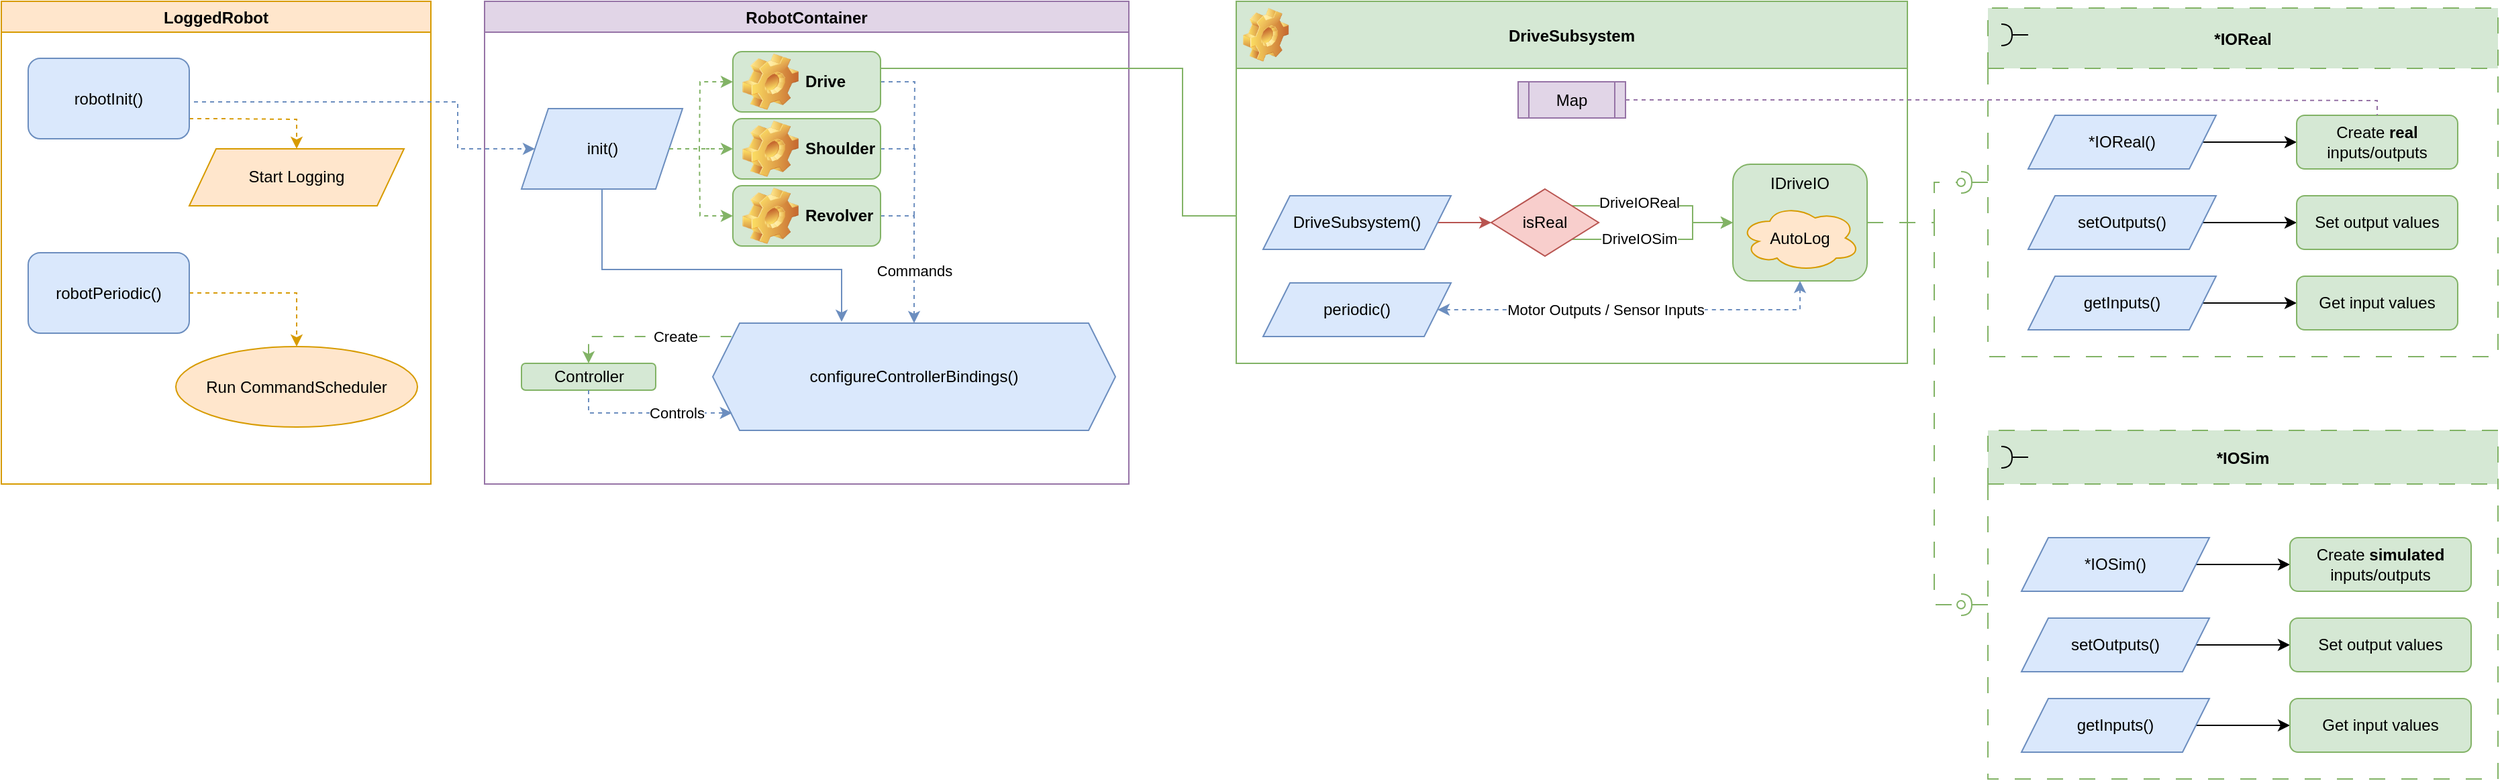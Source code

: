 <mxfile version="24.7.7">
  <diagram name="Page-1" id="Vy45K44pnI3rE00bmA9Q">
    <mxGraphModel dx="2317" dy="1123" grid="1" gridSize="10" guides="1" tooltips="1" connect="1" arrows="1" fold="1" page="1" pageScale="1" pageWidth="3300" pageHeight="4681" math="0" shadow="0">
      <root>
        <mxCell id="0" />
        <mxCell id="1" parent="0" />
        <mxCell id="bJWbOzvseAKrj_dVcD71-1" value="RobotContainer" style="swimlane;fillColor=#e1d5e7;strokeColor=#9673a6;" parent="1" vertex="1">
          <mxGeometry x="560" y="40" width="480" height="360" as="geometry">
            <mxRectangle x="560" y="40" width="130" height="30" as="alternateBounds" />
          </mxGeometry>
        </mxCell>
        <mxCell id="bJWbOzvseAKrj_dVcD71-17" style="edgeStyle=orthogonalEdgeStyle;rounded=0;orthogonalLoop=1;jettySize=auto;html=1;exitX=0.5;exitY=1;exitDx=0;exitDy=0;entryX=0.32;entryY=-0.012;entryDx=0;entryDy=0;entryPerimeter=0;fillColor=#dae8fc;strokeColor=#6c8ebf;" parent="bJWbOzvseAKrj_dVcD71-1" source="bJWbOzvseAKrj_dVcD71-6" target="bJWbOzvseAKrj_dVcD71-10" edge="1">
          <mxGeometry relative="1" as="geometry">
            <Array as="points">
              <mxPoint x="88" y="200" />
              <mxPoint x="266" y="200" />
            </Array>
          </mxGeometry>
        </mxCell>
        <mxCell id="bJWbOzvseAKrj_dVcD71-6" value="init()" style="shape=parallelogram;perimeter=parallelogramPerimeter;whiteSpace=wrap;html=1;fixedSize=1;fillColor=#dae8fc;strokeColor=#6c8ebf;" parent="bJWbOzvseAKrj_dVcD71-1" vertex="1">
          <mxGeometry x="27.5" y="80" width="120" height="60" as="geometry" />
        </mxCell>
        <mxCell id="bJWbOzvseAKrj_dVcD71-10" value="configureControllerBindings()" style="shape=hexagon;perimeter=hexagonPerimeter2;whiteSpace=wrap;html=1;fixedSize=1;fillColor=#dae8fc;strokeColor=#6c8ebf;rounded=0;" parent="bJWbOzvseAKrj_dVcD71-1" vertex="1">
          <mxGeometry x="170" y="240" width="300" height="80" as="geometry" />
        </mxCell>
        <mxCell id="bJWbOzvseAKrj_dVcD71-41" style="edgeStyle=orthogonalEdgeStyle;rounded=0;orthogonalLoop=1;jettySize=auto;html=1;exitX=0.5;exitY=0;exitDx=0;exitDy=0;entryX=0.052;entryY=0.125;entryDx=0;entryDy=0;entryPerimeter=0;dashed=1;startArrow=classic;startFill=1;endArrow=none;endFill=0;dashPattern=8 8;fillColor=#d5e8d4;strokeColor=#82b366;" parent="bJWbOzvseAKrj_dVcD71-1" source="bJWbOzvseAKrj_dVcD71-12" target="bJWbOzvseAKrj_dVcD71-10" edge="1">
          <mxGeometry relative="1" as="geometry">
            <Array as="points">
              <mxPoint x="78" y="250" />
            </Array>
          </mxGeometry>
        </mxCell>
        <mxCell id="bJWbOzvseAKrj_dVcD71-42" value="Create" style="edgeLabel;html=1;align=center;verticalAlign=middle;resizable=0;points=[];" parent="bJWbOzvseAKrj_dVcD71-41" vertex="1" connectable="0">
          <mxGeometry x="-0.139" y="-2" relative="1" as="geometry">
            <mxPoint x="29" y="-2" as="offset" />
          </mxGeometry>
        </mxCell>
        <mxCell id="bJWbOzvseAKrj_dVcD71-12" value="Controller" style="rounded=1;whiteSpace=wrap;html=1;fillColor=#d5e8d4;strokeColor=#82b366;" parent="bJWbOzvseAKrj_dVcD71-1" vertex="1">
          <mxGeometry x="27.5" y="270" width="100" height="20" as="geometry" />
        </mxCell>
        <mxCell id="bJWbOzvseAKrj_dVcD71-13" style="edgeStyle=orthogonalEdgeStyle;rounded=0;orthogonalLoop=1;jettySize=auto;html=1;exitX=0.5;exitY=1;exitDx=0;exitDy=0;entryX=0.048;entryY=0.842;entryDx=0;entryDy=0;dashed=1;entryPerimeter=0;fillColor=#dae8fc;strokeColor=#6c8ebf;" parent="bJWbOzvseAKrj_dVcD71-1" source="bJWbOzvseAKrj_dVcD71-12" target="bJWbOzvseAKrj_dVcD71-10" edge="1">
          <mxGeometry relative="1" as="geometry">
            <Array as="points">
              <mxPoint x="78" y="307" />
              <mxPoint x="184" y="307" />
            </Array>
          </mxGeometry>
        </mxCell>
        <mxCell id="bJWbOzvseAKrj_dVcD71-43" value="Controls" style="edgeLabel;html=1;align=center;verticalAlign=middle;resizable=0;points=[];" parent="bJWbOzvseAKrj_dVcD71-13" vertex="1" connectable="0">
          <mxGeometry x="0.03" relative="1" as="geometry">
            <mxPoint x="18" as="offset" />
          </mxGeometry>
        </mxCell>
        <mxCell id="bJWbOzvseAKrj_dVcD71-35" style="edgeStyle=orthogonalEdgeStyle;rounded=0;orthogonalLoop=1;jettySize=auto;html=1;exitX=0;exitY=0.5;exitDx=0;exitDy=0;dashed=1;endArrow=none;endFill=0;startArrow=classic;startFill=1;fillColor=#d5e8d4;strokeColor=#82b366;" parent="bJWbOzvseAKrj_dVcD71-1" source="bJWbOzvseAKrj_dVcD71-31" edge="1">
          <mxGeometry relative="1" as="geometry">
            <mxPoint x="160" y="110" as="targetPoint" />
          </mxGeometry>
        </mxCell>
        <mxCell id="bJWbOzvseAKrj_dVcD71-39" style="edgeStyle=orthogonalEdgeStyle;rounded=0;orthogonalLoop=1;jettySize=auto;html=1;exitX=1;exitY=0.5;exitDx=0;exitDy=0;endArrow=none;endFill=0;dashed=1;fillColor=#dae8fc;strokeColor=#6c8ebf;" parent="bJWbOzvseAKrj_dVcD71-1" source="bJWbOzvseAKrj_dVcD71-31" edge="1">
          <mxGeometry relative="1" as="geometry">
            <mxPoint x="320" y="110" as="targetPoint" />
          </mxGeometry>
        </mxCell>
        <mxCell id="bJWbOzvseAKrj_dVcD71-31" value="&lt;div&gt;Drive&lt;/div&gt;" style="label;whiteSpace=wrap;html=1;image=img/clipart/Gear_128x128.png;fillColor=#d5e8d4;strokeColor=#82b366;" parent="bJWbOzvseAKrj_dVcD71-1" vertex="1">
          <mxGeometry x="185" y="37.5" width="110" height="45" as="geometry" />
        </mxCell>
        <mxCell id="bJWbOzvseAKrj_dVcD71-38" style="edgeStyle=orthogonalEdgeStyle;rounded=0;orthogonalLoop=1;jettySize=auto;html=1;exitX=1;exitY=0.5;exitDx=0;exitDy=0;endArrow=none;endFill=0;dashed=1;fillColor=#dae8fc;strokeColor=#6c8ebf;" parent="bJWbOzvseAKrj_dVcD71-1" source="bJWbOzvseAKrj_dVcD71-32" edge="1">
          <mxGeometry relative="1" as="geometry">
            <mxPoint x="320" y="160" as="targetPoint" />
          </mxGeometry>
        </mxCell>
        <mxCell id="bJWbOzvseAKrj_dVcD71-32" value="Shoulder" style="label;whiteSpace=wrap;html=1;image=img/clipart/Gear_128x128.png;fillColor=#d5e8d4;strokeColor=#82b366;" parent="bJWbOzvseAKrj_dVcD71-1" vertex="1">
          <mxGeometry x="185" y="87.5" width="110" height="45" as="geometry" />
        </mxCell>
        <mxCell id="bJWbOzvseAKrj_dVcD71-36" style="edgeStyle=orthogonalEdgeStyle;rounded=0;orthogonalLoop=1;jettySize=auto;html=1;exitX=0;exitY=0.5;exitDx=0;exitDy=0;endArrow=none;endFill=0;startArrow=classic;startFill=1;dashed=1;fillColor=#d5e8d4;strokeColor=#82b366;" parent="bJWbOzvseAKrj_dVcD71-1" source="bJWbOzvseAKrj_dVcD71-33" edge="1">
          <mxGeometry relative="1" as="geometry">
            <mxPoint x="160" y="110" as="targetPoint" />
          </mxGeometry>
        </mxCell>
        <mxCell id="bJWbOzvseAKrj_dVcD71-37" style="edgeStyle=orthogonalEdgeStyle;rounded=0;orthogonalLoop=1;jettySize=auto;html=1;exitX=1;exitY=0.5;exitDx=0;exitDy=0;entryX=0.5;entryY=0;entryDx=0;entryDy=0;dashed=1;fillColor=#dae8fc;strokeColor=#6c8ebf;" parent="bJWbOzvseAKrj_dVcD71-1" source="bJWbOzvseAKrj_dVcD71-33" target="bJWbOzvseAKrj_dVcD71-10" edge="1">
          <mxGeometry relative="1" as="geometry" />
        </mxCell>
        <mxCell id="bJWbOzvseAKrj_dVcD71-40" value="Commands" style="edgeLabel;html=1;align=center;verticalAlign=middle;resizable=0;points=[];" parent="bJWbOzvseAKrj_dVcD71-37" vertex="1" connectable="0">
          <mxGeometry x="0.26" y="4" relative="1" as="geometry">
            <mxPoint x="-4" as="offset" />
          </mxGeometry>
        </mxCell>
        <mxCell id="bJWbOzvseAKrj_dVcD71-33" value="Revolver" style="label;whiteSpace=wrap;html=1;image=img/clipart/Gear_128x128.png;fillColor=#d5e8d4;strokeColor=#82b366;" parent="bJWbOzvseAKrj_dVcD71-1" vertex="1">
          <mxGeometry x="185" y="137.5" width="110" height="45" as="geometry" />
        </mxCell>
        <mxCell id="bJWbOzvseAKrj_dVcD71-34" style="edgeStyle=orthogonalEdgeStyle;rounded=0;orthogonalLoop=1;jettySize=auto;html=1;exitX=1;exitY=0.5;exitDx=0;exitDy=0;entryX=0;entryY=0.5;entryDx=0;entryDy=0;dashed=1;fillColor=#d5e8d4;strokeColor=#82b366;" parent="bJWbOzvseAKrj_dVcD71-1" source="bJWbOzvseAKrj_dVcD71-6" target="bJWbOzvseAKrj_dVcD71-32" edge="1">
          <mxGeometry relative="1" as="geometry" />
        </mxCell>
        <mxCell id="bJWbOzvseAKrj_dVcD71-20" value="LoggedRobot" style="swimlane;strokeColor=#d79b00;fillColor=#ffe6cc;" parent="1" vertex="1">
          <mxGeometry x="200" y="40" width="320" height="360" as="geometry" />
        </mxCell>
        <mxCell id="bJWbOzvseAKrj_dVcD71-76" style="edgeStyle=orthogonalEdgeStyle;rounded=0;orthogonalLoop=1;jettySize=auto;html=1;exitX=1;exitY=0.75;exitDx=0;exitDy=0;entryX=0.5;entryY=0;entryDx=0;entryDy=0;dashed=1;fillColor=#ffe6cc;strokeColor=#d79b00;" parent="bJWbOzvseAKrj_dVcD71-20" source="bJWbOzvseAKrj_dVcD71-21" target="bJWbOzvseAKrj_dVcD71-23" edge="1">
          <mxGeometry relative="1" as="geometry">
            <Array as="points">
              <mxPoint x="160" y="88" />
              <mxPoint x="220" y="88" />
            </Array>
          </mxGeometry>
        </mxCell>
        <mxCell id="bJWbOzvseAKrj_dVcD71-21" value="robotInit()" style="rounded=1;whiteSpace=wrap;html=1;fillColor=#dae8fc;strokeColor=#6c8ebf;" parent="bJWbOzvseAKrj_dVcD71-20" vertex="1">
          <mxGeometry x="20" y="42.5" width="120" height="60" as="geometry" />
        </mxCell>
        <mxCell id="bJWbOzvseAKrj_dVcD71-23" value="Start Logging" style="shape=parallelogram;perimeter=parallelogramPerimeter;whiteSpace=wrap;html=1;fixedSize=1;fillColor=#ffe6cc;strokeColor=#d79b00;" parent="bJWbOzvseAKrj_dVcD71-20" vertex="1">
          <mxGeometry x="140" y="110" width="160" height="42.5" as="geometry" />
        </mxCell>
        <mxCell id="bJWbOzvseAKrj_dVcD71-27" style="edgeStyle=orthogonalEdgeStyle;rounded=0;orthogonalLoop=1;jettySize=auto;html=1;exitX=1;exitY=0.5;exitDx=0;exitDy=0;entryX=0.5;entryY=0;entryDx=0;entryDy=0;dashed=1;fillColor=#ffe6cc;strokeColor=#d79b00;" parent="bJWbOzvseAKrj_dVcD71-20" source="bJWbOzvseAKrj_dVcD71-25" target="bJWbOzvseAKrj_dVcD71-26" edge="1">
          <mxGeometry relative="1" as="geometry" />
        </mxCell>
        <mxCell id="bJWbOzvseAKrj_dVcD71-25" value="&lt;div&gt;robotPeriodic()&lt;/div&gt;" style="rounded=1;whiteSpace=wrap;html=1;fillColor=#dae8fc;strokeColor=#6c8ebf;" parent="bJWbOzvseAKrj_dVcD71-20" vertex="1">
          <mxGeometry x="20" y="187.5" width="120" height="60" as="geometry" />
        </mxCell>
        <mxCell id="bJWbOzvseAKrj_dVcD71-26" value="Run CommandScheduler" style="ellipse;whiteSpace=wrap;html=1;fillColor=#ffe6cc;strokeColor=#d79b00;" parent="bJWbOzvseAKrj_dVcD71-20" vertex="1">
          <mxGeometry x="130" y="257.5" width="180" height="60" as="geometry" />
        </mxCell>
        <mxCell id="bJWbOzvseAKrj_dVcD71-30" style="edgeStyle=orthogonalEdgeStyle;rounded=0;orthogonalLoop=1;jettySize=auto;html=1;exitX=1;exitY=0.5;exitDx=0;exitDy=0;entryX=0;entryY=0.5;entryDx=0;entryDy=0;dashed=1;fillColor=#dae8fc;strokeColor=#6c8ebf;" parent="1" source="bJWbOzvseAKrj_dVcD71-21" target="bJWbOzvseAKrj_dVcD71-6" edge="1">
          <mxGeometry relative="1" as="geometry">
            <Array as="points">
              <mxPoint x="540" y="115" />
              <mxPoint x="540" y="150" />
            </Array>
          </mxGeometry>
        </mxCell>
        <mxCell id="bJWbOzvseAKrj_dVcD71-51" value="DriveSubsystem" style="swimlane;startSize=50;align=center;fillColor=#d5e8d4;strokeColor=#82b366;" parent="1" vertex="1">
          <mxGeometry x="1120" y="40" width="500" height="270" as="geometry" />
        </mxCell>
        <mxCell id="bJWbOzvseAKrj_dVcD71-53" value="" style="shape=image;html=1;verticalLabelPosition=bottom;verticalAlign=top;imageAspect=1;aspect=fixed;image=img/clipart/Gear_128x128.png" parent="bJWbOzvseAKrj_dVcD71-51" vertex="1">
          <mxGeometry x="5" y="5" width="34.1" height="40" as="geometry" />
        </mxCell>
        <mxCell id="bJWbOzvseAKrj_dVcD71-54" value="Map" style="shape=process;whiteSpace=wrap;html=1;backgroundOutline=1;fillColor=#e1d5e7;strokeColor=#9673a6;" parent="bJWbOzvseAKrj_dVcD71-51" vertex="1">
          <mxGeometry x="210" y="60" width="80" height="27" as="geometry" />
        </mxCell>
        <mxCell id="bJWbOzvseAKrj_dVcD71-58" style="edgeStyle=orthogonalEdgeStyle;rounded=0;orthogonalLoop=1;jettySize=auto;html=1;exitX=1;exitY=0.5;exitDx=0;exitDy=0;fillColor=#f8cecc;strokeColor=#b85450;" parent="bJWbOzvseAKrj_dVcD71-51" source="bJWbOzvseAKrj_dVcD71-56" target="bJWbOzvseAKrj_dVcD71-57" edge="1">
          <mxGeometry relative="1" as="geometry" />
        </mxCell>
        <mxCell id="bJWbOzvseAKrj_dVcD71-56" value="DriveSubsystem()" style="shape=parallelogram;perimeter=parallelogramPerimeter;whiteSpace=wrap;html=1;fixedSize=1;fillColor=#dae8fc;strokeColor=#6c8ebf;" parent="bJWbOzvseAKrj_dVcD71-51" vertex="1">
          <mxGeometry x="20.0" y="145" width="140" height="40" as="geometry" />
        </mxCell>
        <mxCell id="qAQGIBkAMa0uFz8IjzhY-52" value="DriveIOReal" style="edgeStyle=orthogonalEdgeStyle;rounded=0;orthogonalLoop=1;jettySize=auto;html=1;exitX=1;exitY=0;exitDx=0;exitDy=0;entryX=0;entryY=0.5;entryDx=0;entryDy=0;fillColor=#d5e8d4;strokeColor=#82b366;" edge="1" parent="bJWbOzvseAKrj_dVcD71-51" source="bJWbOzvseAKrj_dVcD71-57" target="bJWbOzvseAKrj_dVcD71-59">
          <mxGeometry x="-0.245" y="3" relative="1" as="geometry">
            <Array as="points">
              <mxPoint x="340" y="152" />
              <mxPoint x="340" y="165" />
            </Array>
            <mxPoint as="offset" />
          </mxGeometry>
        </mxCell>
        <mxCell id="qAQGIBkAMa0uFz8IjzhY-60" style="edgeStyle=orthogonalEdgeStyle;rounded=0;orthogonalLoop=1;jettySize=auto;html=1;exitX=1;exitY=1;exitDx=0;exitDy=0;entryX=0;entryY=0.5;entryDx=0;entryDy=0;fillColor=#d5e8d4;strokeColor=#82b366;" edge="1" parent="bJWbOzvseAKrj_dVcD71-51" source="bJWbOzvseAKrj_dVcD71-57" target="bJWbOzvseAKrj_dVcD71-59">
          <mxGeometry relative="1" as="geometry">
            <Array as="points">
              <mxPoint x="340" y="177" />
              <mxPoint x="340" y="165" />
            </Array>
          </mxGeometry>
        </mxCell>
        <mxCell id="qAQGIBkAMa0uFz8IjzhY-61" value="DriveIOSim" style="edgeLabel;html=1;align=center;verticalAlign=middle;resizable=0;points=[];" vertex="1" connectable="0" parent="qAQGIBkAMa0uFz8IjzhY-60">
          <mxGeometry x="-0.452" y="-1" relative="1" as="geometry">
            <mxPoint x="13" y="-2" as="offset" />
          </mxGeometry>
        </mxCell>
        <mxCell id="bJWbOzvseAKrj_dVcD71-57" value="isReal" style="rhombus;whiteSpace=wrap;html=1;fillColor=#f8cecc;strokeColor=#b85450;" parent="bJWbOzvseAKrj_dVcD71-51" vertex="1">
          <mxGeometry x="190" y="140" width="80" height="50" as="geometry" />
        </mxCell>
        <mxCell id="qAQGIBkAMa0uFz8IjzhY-58" style="edgeStyle=orthogonalEdgeStyle;rounded=0;orthogonalLoop=1;jettySize=auto;html=1;exitX=1;exitY=0.5;exitDx=0;exitDy=0;endArrow=oval;endFill=0;fillColor=#d5e8d4;strokeColor=#82b366;dashed=1;dashPattern=12 12;" edge="1" parent="bJWbOzvseAKrj_dVcD71-51" source="bJWbOzvseAKrj_dVcD71-59">
          <mxGeometry relative="1" as="geometry">
            <mxPoint x="540" y="450" as="targetPoint" />
            <Array as="points">
              <mxPoint x="520" y="165" />
              <mxPoint x="520" y="450" />
            </Array>
          </mxGeometry>
        </mxCell>
        <mxCell id="bJWbOzvseAKrj_dVcD71-59" value="IDriveIO" style="rounded=1;whiteSpace=wrap;html=1;fillColor=#d5e8d4;strokeColor=#82b366;verticalAlign=top;" parent="bJWbOzvseAKrj_dVcD71-51" vertex="1">
          <mxGeometry x="370" y="121.5" width="100" height="87" as="geometry" />
        </mxCell>
        <mxCell id="bJWbOzvseAKrj_dVcD71-67" style="edgeStyle=orthogonalEdgeStyle;rounded=0;orthogonalLoop=1;jettySize=auto;html=1;exitX=1;exitY=0.5;exitDx=0;exitDy=0;entryX=0.5;entryY=1;entryDx=0;entryDy=0;dashed=1;startArrow=classic;startFill=1;fillColor=#dae8fc;strokeColor=#6c8ebf;" parent="bJWbOzvseAKrj_dVcD71-51" source="bJWbOzvseAKrj_dVcD71-65" target="bJWbOzvseAKrj_dVcD71-59" edge="1">
          <mxGeometry relative="1" as="geometry" />
        </mxCell>
        <mxCell id="bJWbOzvseAKrj_dVcD71-69" value="Motor Outputs / Sensor Inputs" style="edgeLabel;html=1;align=center;verticalAlign=middle;resizable=0;points=[];" parent="bJWbOzvseAKrj_dVcD71-67" vertex="1" connectable="0">
          <mxGeometry x="-0.563" relative="1" as="geometry">
            <mxPoint x="61" as="offset" />
          </mxGeometry>
        </mxCell>
        <mxCell id="bJWbOzvseAKrj_dVcD71-65" value="periodic()" style="shape=parallelogram;perimeter=parallelogramPerimeter;whiteSpace=wrap;html=1;fixedSize=1;fillColor=#dae8fc;strokeColor=#6c8ebf;" parent="bJWbOzvseAKrj_dVcD71-51" vertex="1">
          <mxGeometry x="20.0" y="210" width="140" height="40" as="geometry" />
        </mxCell>
        <mxCell id="bJWbOzvseAKrj_dVcD71-72" value="AutoLog" style="ellipse;shape=cloud;whiteSpace=wrap;html=1;fillColor=#ffe6cc;strokeColor=#d79b00;" parent="bJWbOzvseAKrj_dVcD71-51" vertex="1">
          <mxGeometry x="375" y="151.5" width="90" height="50" as="geometry" />
        </mxCell>
        <mxCell id="bJWbOzvseAKrj_dVcD71-52" style="edgeStyle=orthogonalEdgeStyle;rounded=0;orthogonalLoop=1;jettySize=auto;html=1;exitX=1;exitY=0.25;exitDx=0;exitDy=0;endArrow=none;endFill=0;fillColor=#d5e8d4;strokeColor=#82b366;" parent="1" source="bJWbOzvseAKrj_dVcD71-31" edge="1">
          <mxGeometry relative="1" as="geometry">
            <mxPoint x="1120" y="200" as="targetPoint" />
            <Array as="points">
              <mxPoint x="855" y="90" />
              <mxPoint x="1080" y="90" />
              <mxPoint x="1080" y="200" />
            </Array>
          </mxGeometry>
        </mxCell>
        <mxCell id="qAQGIBkAMa0uFz8IjzhY-57" style="edgeStyle=orthogonalEdgeStyle;rounded=0;orthogonalLoop=1;jettySize=auto;html=1;exitX=0;exitY=0.5;exitDx=0;exitDy=0;endArrow=halfCircle;endFill=0;fillColor=#d5e8d4;strokeColor=#82b366;" edge="1" parent="1" source="qAQGIBkAMa0uFz8IjzhY-1">
          <mxGeometry relative="1" as="geometry">
            <mxPoint x="1660.0" y="174.968" as="targetPoint" />
          </mxGeometry>
        </mxCell>
        <mxCell id="qAQGIBkAMa0uFz8IjzhY-1" value="*IOReal" style="swimlane;startSize=45;align=center;dashed=1;dashPattern=12 12;fillColor=#d5e8d4;strokeColor=#82b366;" vertex="1" parent="1">
          <mxGeometry x="1680" y="45" width="380" height="260" as="geometry" />
        </mxCell>
        <mxCell id="qAQGIBkAMa0uFz8IjzhY-19" style="edgeStyle=orthogonalEdgeStyle;rounded=0;orthogonalLoop=1;jettySize=auto;html=1;exitX=1;exitY=0.5;exitDx=0;exitDy=0;" edge="1" parent="qAQGIBkAMa0uFz8IjzhY-1" source="qAQGIBkAMa0uFz8IjzhY-6" target="qAQGIBkAMa0uFz8IjzhY-18">
          <mxGeometry relative="1" as="geometry" />
        </mxCell>
        <mxCell id="qAQGIBkAMa0uFz8IjzhY-6" value="*IOReal()" style="shape=parallelogram;perimeter=parallelogramPerimeter;whiteSpace=wrap;html=1;fixedSize=1;fillColor=#dae8fc;strokeColor=#6c8ebf;" vertex="1" parent="qAQGIBkAMa0uFz8IjzhY-1">
          <mxGeometry x="30.0" y="80" width="140" height="40" as="geometry" />
        </mxCell>
        <mxCell id="qAQGIBkAMa0uFz8IjzhY-18" value="Create &lt;b&gt;real &lt;/b&gt;inputs/outputs" style="rounded=1;whiteSpace=wrap;html=1;fillColor=#d5e8d4;strokeColor=#82b366;" vertex="1" parent="qAQGIBkAMa0uFz8IjzhY-1">
          <mxGeometry x="230" y="80" width="120" height="40" as="geometry" />
        </mxCell>
        <mxCell id="qAQGIBkAMa0uFz8IjzhY-20" style="edgeStyle=orthogonalEdgeStyle;rounded=0;orthogonalLoop=1;jettySize=auto;html=1;exitX=1;exitY=0.5;exitDx=0;exitDy=0;" edge="1" source="qAQGIBkAMa0uFz8IjzhY-21" target="qAQGIBkAMa0uFz8IjzhY-22" parent="qAQGIBkAMa0uFz8IjzhY-1">
          <mxGeometry relative="1" as="geometry" />
        </mxCell>
        <mxCell id="qAQGIBkAMa0uFz8IjzhY-21" value="setOutputs()" style="shape=parallelogram;perimeter=parallelogramPerimeter;whiteSpace=wrap;html=1;fixedSize=1;fillColor=#dae8fc;strokeColor=#6c8ebf;" vertex="1" parent="qAQGIBkAMa0uFz8IjzhY-1">
          <mxGeometry x="30" y="140" width="140" height="40" as="geometry" />
        </mxCell>
        <mxCell id="qAQGIBkAMa0uFz8IjzhY-22" value="Set output values" style="rounded=1;whiteSpace=wrap;html=1;fillColor=#d5e8d4;strokeColor=#82b366;" vertex="1" parent="qAQGIBkAMa0uFz8IjzhY-1">
          <mxGeometry x="230" y="140" width="120" height="40" as="geometry" />
        </mxCell>
        <mxCell id="qAQGIBkAMa0uFz8IjzhY-23" style="edgeStyle=orthogonalEdgeStyle;rounded=0;orthogonalLoop=1;jettySize=auto;html=1;exitX=1;exitY=0.5;exitDx=0;exitDy=0;" edge="1" source="qAQGIBkAMa0uFz8IjzhY-24" target="qAQGIBkAMa0uFz8IjzhY-25" parent="qAQGIBkAMa0uFz8IjzhY-1">
          <mxGeometry relative="1" as="geometry" />
        </mxCell>
        <mxCell id="qAQGIBkAMa0uFz8IjzhY-24" value="getInputs()" style="shape=parallelogram;perimeter=parallelogramPerimeter;whiteSpace=wrap;html=1;fixedSize=1;fillColor=#dae8fc;strokeColor=#6c8ebf;" vertex="1" parent="qAQGIBkAMa0uFz8IjzhY-1">
          <mxGeometry x="30" y="200" width="140" height="40" as="geometry" />
        </mxCell>
        <mxCell id="qAQGIBkAMa0uFz8IjzhY-25" value="Get input values" style="rounded=1;whiteSpace=wrap;html=1;fillColor=#d5e8d4;strokeColor=#82b366;" vertex="1" parent="qAQGIBkAMa0uFz8IjzhY-1">
          <mxGeometry x="230" y="200" width="120" height="40" as="geometry" />
        </mxCell>
        <mxCell id="qAQGIBkAMa0uFz8IjzhY-39" value="" style="rounded=0;orthogonalLoop=1;jettySize=auto;html=1;endArrow=halfCircle;endFill=0;endSize=6;strokeWidth=1;sketch=0;fontSize=12;curved=1;" edge="1" parent="qAQGIBkAMa0uFz8IjzhY-1">
          <mxGeometry relative="1" as="geometry">
            <mxPoint x="30.0" y="20" as="sourcePoint" />
            <mxPoint x="10.0" y="20" as="targetPoint" />
          </mxGeometry>
        </mxCell>
        <mxCell id="qAQGIBkAMa0uFz8IjzhY-40" value="" style="ellipse;whiteSpace=wrap;html=1;align=center;aspect=fixed;fillColor=none;strokeColor=none;resizable=0;perimeter=centerPerimeter;rotatable=0;allowArrows=0;points=[];outlineConnect=1;" vertex="1" parent="qAQGIBkAMa0uFz8IjzhY-1">
          <mxGeometry x="44.1" y="20" width="10" height="10" as="geometry" />
        </mxCell>
        <mxCell id="qAQGIBkAMa0uFz8IjzhY-26" value="*IOSim" style="swimlane;startSize=40;align=center;dashed=1;dashPattern=12 12;fillColor=#d5e8d4;strokeColor=#82b366;" vertex="1" parent="1">
          <mxGeometry x="1680" y="360" width="380" height="260" as="geometry" />
        </mxCell>
        <mxCell id="qAQGIBkAMa0uFz8IjzhY-28" style="edgeStyle=orthogonalEdgeStyle;rounded=0;orthogonalLoop=1;jettySize=auto;html=1;exitX=1;exitY=0.5;exitDx=0;exitDy=0;" edge="1" parent="qAQGIBkAMa0uFz8IjzhY-26" source="qAQGIBkAMa0uFz8IjzhY-29" target="qAQGIBkAMa0uFz8IjzhY-30">
          <mxGeometry relative="1" as="geometry" />
        </mxCell>
        <mxCell id="qAQGIBkAMa0uFz8IjzhY-29" value="*IOSim()" style="shape=parallelogram;perimeter=parallelogramPerimeter;whiteSpace=wrap;html=1;fixedSize=1;fillColor=#dae8fc;strokeColor=#6c8ebf;" vertex="1" parent="qAQGIBkAMa0uFz8IjzhY-26">
          <mxGeometry x="25.0" y="80" width="140" height="40" as="geometry" />
        </mxCell>
        <mxCell id="qAQGIBkAMa0uFz8IjzhY-30" value="Create &lt;b&gt;simulated&lt;/b&gt; inputs/outputs" style="rounded=1;whiteSpace=wrap;html=1;fillColor=#d5e8d4;strokeColor=#82b366;" vertex="1" parent="qAQGIBkAMa0uFz8IjzhY-26">
          <mxGeometry x="225" y="80" width="135" height="40" as="geometry" />
        </mxCell>
        <mxCell id="qAQGIBkAMa0uFz8IjzhY-31" style="edgeStyle=orthogonalEdgeStyle;rounded=0;orthogonalLoop=1;jettySize=auto;html=1;exitX=1;exitY=0.5;exitDx=0;exitDy=0;" edge="1" parent="qAQGIBkAMa0uFz8IjzhY-26" source="qAQGIBkAMa0uFz8IjzhY-32" target="qAQGIBkAMa0uFz8IjzhY-33">
          <mxGeometry relative="1" as="geometry" />
        </mxCell>
        <mxCell id="qAQGIBkAMa0uFz8IjzhY-32" value="setOutputs()" style="shape=parallelogram;perimeter=parallelogramPerimeter;whiteSpace=wrap;html=1;fixedSize=1;fillColor=#dae8fc;strokeColor=#6c8ebf;" vertex="1" parent="qAQGIBkAMa0uFz8IjzhY-26">
          <mxGeometry x="25" y="140" width="140" height="40" as="geometry" />
        </mxCell>
        <mxCell id="qAQGIBkAMa0uFz8IjzhY-33" value="Set output values" style="rounded=1;whiteSpace=wrap;html=1;fillColor=#d5e8d4;strokeColor=#82b366;" vertex="1" parent="qAQGIBkAMa0uFz8IjzhY-26">
          <mxGeometry x="225" y="140" width="135" height="40" as="geometry" />
        </mxCell>
        <mxCell id="qAQGIBkAMa0uFz8IjzhY-34" style="edgeStyle=orthogonalEdgeStyle;rounded=0;orthogonalLoop=1;jettySize=auto;html=1;exitX=1;exitY=0.5;exitDx=0;exitDy=0;" edge="1" parent="qAQGIBkAMa0uFz8IjzhY-26" source="qAQGIBkAMa0uFz8IjzhY-35" target="qAQGIBkAMa0uFz8IjzhY-36">
          <mxGeometry relative="1" as="geometry" />
        </mxCell>
        <mxCell id="qAQGIBkAMa0uFz8IjzhY-35" value="getInputs()" style="shape=parallelogram;perimeter=parallelogramPerimeter;whiteSpace=wrap;html=1;fixedSize=1;fillColor=#dae8fc;strokeColor=#6c8ebf;" vertex="1" parent="qAQGIBkAMa0uFz8IjzhY-26">
          <mxGeometry x="25" y="200" width="140" height="40" as="geometry" />
        </mxCell>
        <mxCell id="qAQGIBkAMa0uFz8IjzhY-36" value="Get input values" style="rounded=1;whiteSpace=wrap;html=1;fillColor=#d5e8d4;strokeColor=#82b366;" vertex="1" parent="qAQGIBkAMa0uFz8IjzhY-26">
          <mxGeometry x="225" y="200" width="135" height="40" as="geometry" />
        </mxCell>
        <mxCell id="qAQGIBkAMa0uFz8IjzhY-37" value="" style="rounded=0;orthogonalLoop=1;jettySize=auto;html=1;endArrow=halfCircle;endFill=0;endSize=6;strokeWidth=1;sketch=0;fontSize=12;curved=1;" edge="1" parent="qAQGIBkAMa0uFz8IjzhY-26">
          <mxGeometry relative="1" as="geometry">
            <mxPoint x="30" y="20" as="sourcePoint" />
            <mxPoint x="10" y="20" as="targetPoint" />
          </mxGeometry>
        </mxCell>
        <mxCell id="qAQGIBkAMa0uFz8IjzhY-38" value="" style="ellipse;whiteSpace=wrap;html=1;align=center;aspect=fixed;fillColor=none;strokeColor=none;resizable=0;perimeter=centerPerimeter;rotatable=0;allowArrows=0;points=[];outlineConnect=1;" vertex="1" parent="qAQGIBkAMa0uFz8IjzhY-26">
          <mxGeometry x="10" y="20" width="10" height="10" as="geometry" />
        </mxCell>
        <mxCell id="qAQGIBkAMa0uFz8IjzhY-43" value="" style="rounded=0;orthogonalLoop=1;jettySize=auto;html=1;endArrow=halfCircle;endFill=0;endSize=6;strokeWidth=1;sketch=0;exitX=0;exitY=0.5;exitDx=0;exitDy=0;fillColor=#d5e8d4;strokeColor=#82b366;" edge="1" parent="1" source="qAQGIBkAMa0uFz8IjzhY-26">
          <mxGeometry relative="1" as="geometry">
            <mxPoint x="1530" y="505" as="sourcePoint" />
            <mxPoint x="1660" y="490" as="targetPoint" />
          </mxGeometry>
        </mxCell>
        <mxCell id="qAQGIBkAMa0uFz8IjzhY-56" style="edgeStyle=orthogonalEdgeStyle;rounded=0;orthogonalLoop=1;jettySize=auto;html=1;exitX=1;exitY=0.5;exitDx=0;exitDy=0;fillColor=#d5e8d4;strokeColor=#82b366;endArrow=oval;endFill=0;dashed=1;dashPattern=12 12;" edge="1" parent="1" source="bJWbOzvseAKrj_dVcD71-59">
          <mxGeometry relative="1" as="geometry">
            <mxPoint x="1660" y="175" as="targetPoint" />
            <Array as="points">
              <mxPoint x="1640" y="205" />
              <mxPoint x="1640" y="175" />
            </Array>
          </mxGeometry>
        </mxCell>
        <mxCell id="qAQGIBkAMa0uFz8IjzhY-59" style="edgeStyle=orthogonalEdgeStyle;rounded=0;orthogonalLoop=1;jettySize=auto;html=1;exitX=1;exitY=0.5;exitDx=0;exitDy=0;entryX=0.5;entryY=0;entryDx=0;entryDy=0;endArrow=none;endFill=0;fillColor=#e1d5e7;strokeColor=#9673a6;dashed=1;" edge="1" parent="1" source="bJWbOzvseAKrj_dVcD71-54" target="qAQGIBkAMa0uFz8IjzhY-18">
          <mxGeometry relative="1" as="geometry">
            <Array as="points">
              <mxPoint x="1760" y="114" />
              <mxPoint x="1970" y="114" />
            </Array>
          </mxGeometry>
        </mxCell>
      </root>
    </mxGraphModel>
  </diagram>
</mxfile>
